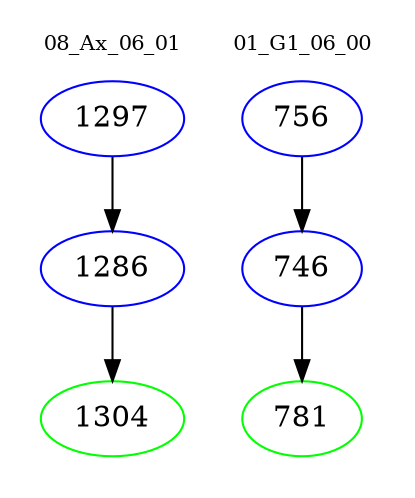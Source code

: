 digraph{
subgraph cluster_0 {
color = white
label = "08_Ax_06_01";
fontsize=10;
T0_1297 [label="1297", color="blue"]
T0_1297 -> T0_1286 [color="black"]
T0_1286 [label="1286", color="blue"]
T0_1286 -> T0_1304 [color="black"]
T0_1304 [label="1304", color="green"]
}
subgraph cluster_1 {
color = white
label = "01_G1_06_00";
fontsize=10;
T1_756 [label="756", color="blue"]
T1_756 -> T1_746 [color="black"]
T1_746 [label="746", color="blue"]
T1_746 -> T1_781 [color="black"]
T1_781 [label="781", color="green"]
}
}
